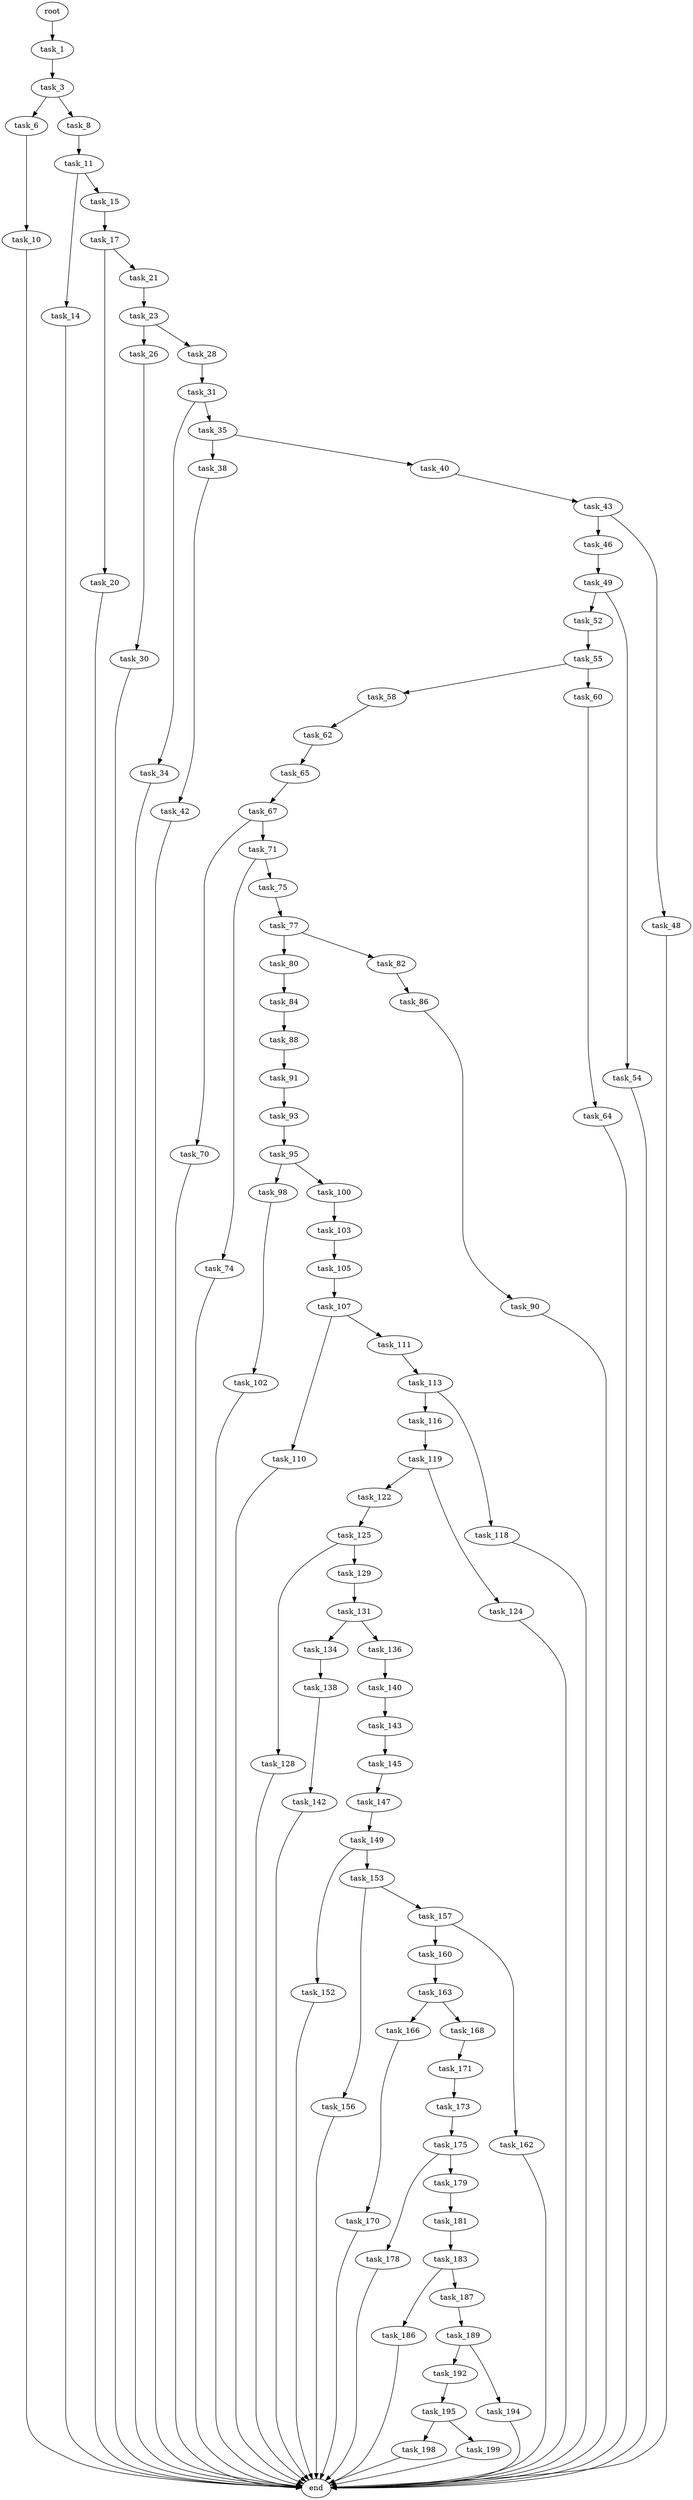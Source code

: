 digraph G {
  root [size="0.000000"];
  task_1 [size="782757789696.000000"];
  task_3 [size="506825896393.000000"];
  task_6 [size="648927067.000000"];
  task_8 [size="8589934592.000000"];
  task_10 [size="1073741824000.000000"];
  task_11 [size="68719476736.000000"];
  end [size="0.000000"];
  task_14 [size="1073741824000.000000"];
  task_15 [size="28991029248.000000"];
  task_17 [size="549755813888.000000"];
  task_20 [size="231928233984.000000"];
  task_21 [size="4722882704.000000"];
  task_23 [size="549755813888.000000"];
  task_26 [size="722250800.000000"];
  task_28 [size="7013535562.000000"];
  task_30 [size="41466135588.000000"];
  task_31 [size="317974804442.000000"];
  task_34 [size="134217728000.000000"];
  task_35 [size="134217728000.000000"];
  task_38 [size="368293445632.000000"];
  task_40 [size="368293445632.000000"];
  task_42 [size="68719476736.000000"];
  task_43 [size="8589934592.000000"];
  task_46 [size="134217728000.000000"];
  task_48 [size="6722784852.000000"];
  task_49 [size="8589934592.000000"];
  task_52 [size="256390298929.000000"];
  task_54 [size="173738206637.000000"];
  task_55 [size="1142048585086.000000"];
  task_58 [size="549755813888.000000"];
  task_60 [size="345044396757.000000"];
  task_62 [size="136446251043.000000"];
  task_64 [size="17777435392.000000"];
  task_65 [size="1483612046.000000"];
  task_67 [size="791671796153.000000"];
  task_70 [size="168714728197.000000"];
  task_71 [size="385607251.000000"];
  task_74 [size="134217728000.000000"];
  task_75 [size="782757789696.000000"];
  task_77 [size="4747363878.000000"];
  task_80 [size="782757789696.000000"];
  task_82 [size="18683564354.000000"];
  task_84 [size="79718778327.000000"];
  task_86 [size="777556181018.000000"];
  task_88 [size="8227698556.000000"];
  task_90 [size="25670988480.000000"];
  task_91 [size="4380966776.000000"];
  task_93 [size="5855400363.000000"];
  task_95 [size="20783954417.000000"];
  task_98 [size="3168252750.000000"];
  task_100 [size="4585028951.000000"];
  task_102 [size="176118991884.000000"];
  task_103 [size="447538887578.000000"];
  task_105 [size="486868620888.000000"];
  task_107 [size="948915260.000000"];
  task_110 [size="388122047102.000000"];
  task_111 [size="68719476736.000000"];
  task_113 [size="338557577644.000000"];
  task_116 [size="134217728000.000000"];
  task_118 [size="6486603624.000000"];
  task_119 [size="8589934592.000000"];
  task_122 [size="707739102356.000000"];
  task_124 [size="368293445632.000000"];
  task_125 [size="37448936988.000000"];
  task_128 [size="368293445632.000000"];
  task_129 [size="9333215647.000000"];
  task_131 [size="8589934592.000000"];
  task_134 [size="13342705284.000000"];
  task_136 [size="371417276516.000000"];
  task_138 [size="99267573135.000000"];
  task_140 [size="170737561374.000000"];
  task_142 [size="231928233984.000000"];
  task_143 [size="53041855569.000000"];
  task_145 [size="1073741824000.000000"];
  task_147 [size="865533630.000000"];
  task_149 [size="549755813888.000000"];
  task_152 [size="549755813888.000000"];
  task_153 [size="44915900304.000000"];
  task_156 [size="68719476736.000000"];
  task_157 [size="1073741824000.000000"];
  task_160 [size="8254623567.000000"];
  task_162 [size="6473705074.000000"];
  task_163 [size="307703954122.000000"];
  task_166 [size="68719476736.000000"];
  task_168 [size="8589934592.000000"];
  task_170 [size="2272694022.000000"];
  task_171 [size="47136387688.000000"];
  task_173 [size="13843408979.000000"];
  task_175 [size="781116205324.000000"];
  task_178 [size="285200172312.000000"];
  task_179 [size="549755813888.000000"];
  task_181 [size="1073741824000.000000"];
  task_183 [size="1073741824000.000000"];
  task_186 [size="399801863497.000000"];
  task_187 [size="23291794157.000000"];
  task_189 [size="661875821620.000000"];
  task_192 [size="30789034609.000000"];
  task_194 [size="4631436716.000000"];
  task_195 [size="16084216737.000000"];
  task_198 [size="231928233984.000000"];
  task_199 [size="549755813888.000000"];

  root -> task_1 [size="1.000000"];
  task_1 -> task_3 [size="679477248.000000"];
  task_3 -> task_6 [size="411041792.000000"];
  task_3 -> task_8 [size="411041792.000000"];
  task_6 -> task_10 [size="75497472.000000"];
  task_8 -> task_11 [size="33554432.000000"];
  task_10 -> end [size="1.000000"];
  task_11 -> task_14 [size="134217728.000000"];
  task_11 -> task_15 [size="134217728.000000"];
  task_14 -> end [size="1.000000"];
  task_15 -> task_17 [size="75497472.000000"];
  task_17 -> task_20 [size="536870912.000000"];
  task_17 -> task_21 [size="536870912.000000"];
  task_20 -> end [size="1.000000"];
  task_21 -> task_23 [size="209715200.000000"];
  task_23 -> task_26 [size="536870912.000000"];
  task_23 -> task_28 [size="536870912.000000"];
  task_26 -> task_30 [size="75497472.000000"];
  task_28 -> task_31 [size="209715200.000000"];
  task_30 -> end [size="1.000000"];
  task_31 -> task_34 [size="209715200.000000"];
  task_31 -> task_35 [size="209715200.000000"];
  task_34 -> end [size="1.000000"];
  task_35 -> task_38 [size="209715200.000000"];
  task_35 -> task_40 [size="209715200.000000"];
  task_38 -> task_42 [size="411041792.000000"];
  task_40 -> task_43 [size="411041792.000000"];
  task_42 -> end [size="1.000000"];
  task_43 -> task_46 [size="33554432.000000"];
  task_43 -> task_48 [size="33554432.000000"];
  task_46 -> task_49 [size="209715200.000000"];
  task_48 -> end [size="1.000000"];
  task_49 -> task_52 [size="33554432.000000"];
  task_49 -> task_54 [size="33554432.000000"];
  task_52 -> task_55 [size="209715200.000000"];
  task_54 -> end [size="1.000000"];
  task_55 -> task_58 [size="838860800.000000"];
  task_55 -> task_60 [size="838860800.000000"];
  task_58 -> task_62 [size="536870912.000000"];
  task_60 -> task_64 [size="411041792.000000"];
  task_62 -> task_65 [size="411041792.000000"];
  task_64 -> end [size="1.000000"];
  task_65 -> task_67 [size="33554432.000000"];
  task_67 -> task_70 [size="838860800.000000"];
  task_67 -> task_71 [size="838860800.000000"];
  task_70 -> end [size="1.000000"];
  task_71 -> task_74 [size="33554432.000000"];
  task_71 -> task_75 [size="33554432.000000"];
  task_74 -> end [size="1.000000"];
  task_75 -> task_77 [size="679477248.000000"];
  task_77 -> task_80 [size="75497472.000000"];
  task_77 -> task_82 [size="75497472.000000"];
  task_80 -> task_84 [size="679477248.000000"];
  task_82 -> task_86 [size="411041792.000000"];
  task_84 -> task_88 [size="75497472.000000"];
  task_86 -> task_90 [size="679477248.000000"];
  task_88 -> task_91 [size="301989888.000000"];
  task_90 -> end [size="1.000000"];
  task_91 -> task_93 [size="536870912.000000"];
  task_93 -> task_95 [size="301989888.000000"];
  task_95 -> task_98 [size="411041792.000000"];
  task_95 -> task_100 [size="411041792.000000"];
  task_98 -> task_102 [size="134217728.000000"];
  task_100 -> task_103 [size="75497472.000000"];
  task_102 -> end [size="1.000000"];
  task_103 -> task_105 [size="301989888.000000"];
  task_105 -> task_107 [size="536870912.000000"];
  task_107 -> task_110 [size="33554432.000000"];
  task_107 -> task_111 [size="33554432.000000"];
  task_110 -> end [size="1.000000"];
  task_111 -> task_113 [size="134217728.000000"];
  task_113 -> task_116 [size="536870912.000000"];
  task_113 -> task_118 [size="536870912.000000"];
  task_116 -> task_119 [size="209715200.000000"];
  task_118 -> end [size="1.000000"];
  task_119 -> task_122 [size="33554432.000000"];
  task_119 -> task_124 [size="33554432.000000"];
  task_122 -> task_125 [size="536870912.000000"];
  task_124 -> end [size="1.000000"];
  task_125 -> task_128 [size="679477248.000000"];
  task_125 -> task_129 [size="679477248.000000"];
  task_128 -> end [size="1.000000"];
  task_129 -> task_131 [size="679477248.000000"];
  task_131 -> task_134 [size="33554432.000000"];
  task_131 -> task_136 [size="33554432.000000"];
  task_134 -> task_138 [size="209715200.000000"];
  task_136 -> task_140 [size="536870912.000000"];
  task_138 -> task_142 [size="75497472.000000"];
  task_140 -> task_143 [size="209715200.000000"];
  task_142 -> end [size="1.000000"];
  task_143 -> task_145 [size="838860800.000000"];
  task_145 -> task_147 [size="838860800.000000"];
  task_147 -> task_149 [size="75497472.000000"];
  task_149 -> task_152 [size="536870912.000000"];
  task_149 -> task_153 [size="536870912.000000"];
  task_152 -> end [size="1.000000"];
  task_153 -> task_156 [size="33554432.000000"];
  task_153 -> task_157 [size="33554432.000000"];
  task_156 -> end [size="1.000000"];
  task_157 -> task_160 [size="838860800.000000"];
  task_157 -> task_162 [size="838860800.000000"];
  task_160 -> task_163 [size="134217728.000000"];
  task_162 -> end [size="1.000000"];
  task_163 -> task_166 [size="411041792.000000"];
  task_163 -> task_168 [size="411041792.000000"];
  task_166 -> task_170 [size="134217728.000000"];
  task_168 -> task_171 [size="33554432.000000"];
  task_170 -> end [size="1.000000"];
  task_171 -> task_173 [size="838860800.000000"];
  task_173 -> task_175 [size="679477248.000000"];
  task_175 -> task_178 [size="679477248.000000"];
  task_175 -> task_179 [size="679477248.000000"];
  task_178 -> end [size="1.000000"];
  task_179 -> task_181 [size="536870912.000000"];
  task_181 -> task_183 [size="838860800.000000"];
  task_183 -> task_186 [size="838860800.000000"];
  task_183 -> task_187 [size="838860800.000000"];
  task_186 -> end [size="1.000000"];
  task_187 -> task_189 [size="411041792.000000"];
  task_189 -> task_192 [size="536870912.000000"];
  task_189 -> task_194 [size="536870912.000000"];
  task_192 -> task_195 [size="33554432.000000"];
  task_194 -> end [size="1.000000"];
  task_195 -> task_198 [size="411041792.000000"];
  task_195 -> task_199 [size="411041792.000000"];
  task_198 -> end [size="1.000000"];
  task_199 -> end [size="1.000000"];
}
